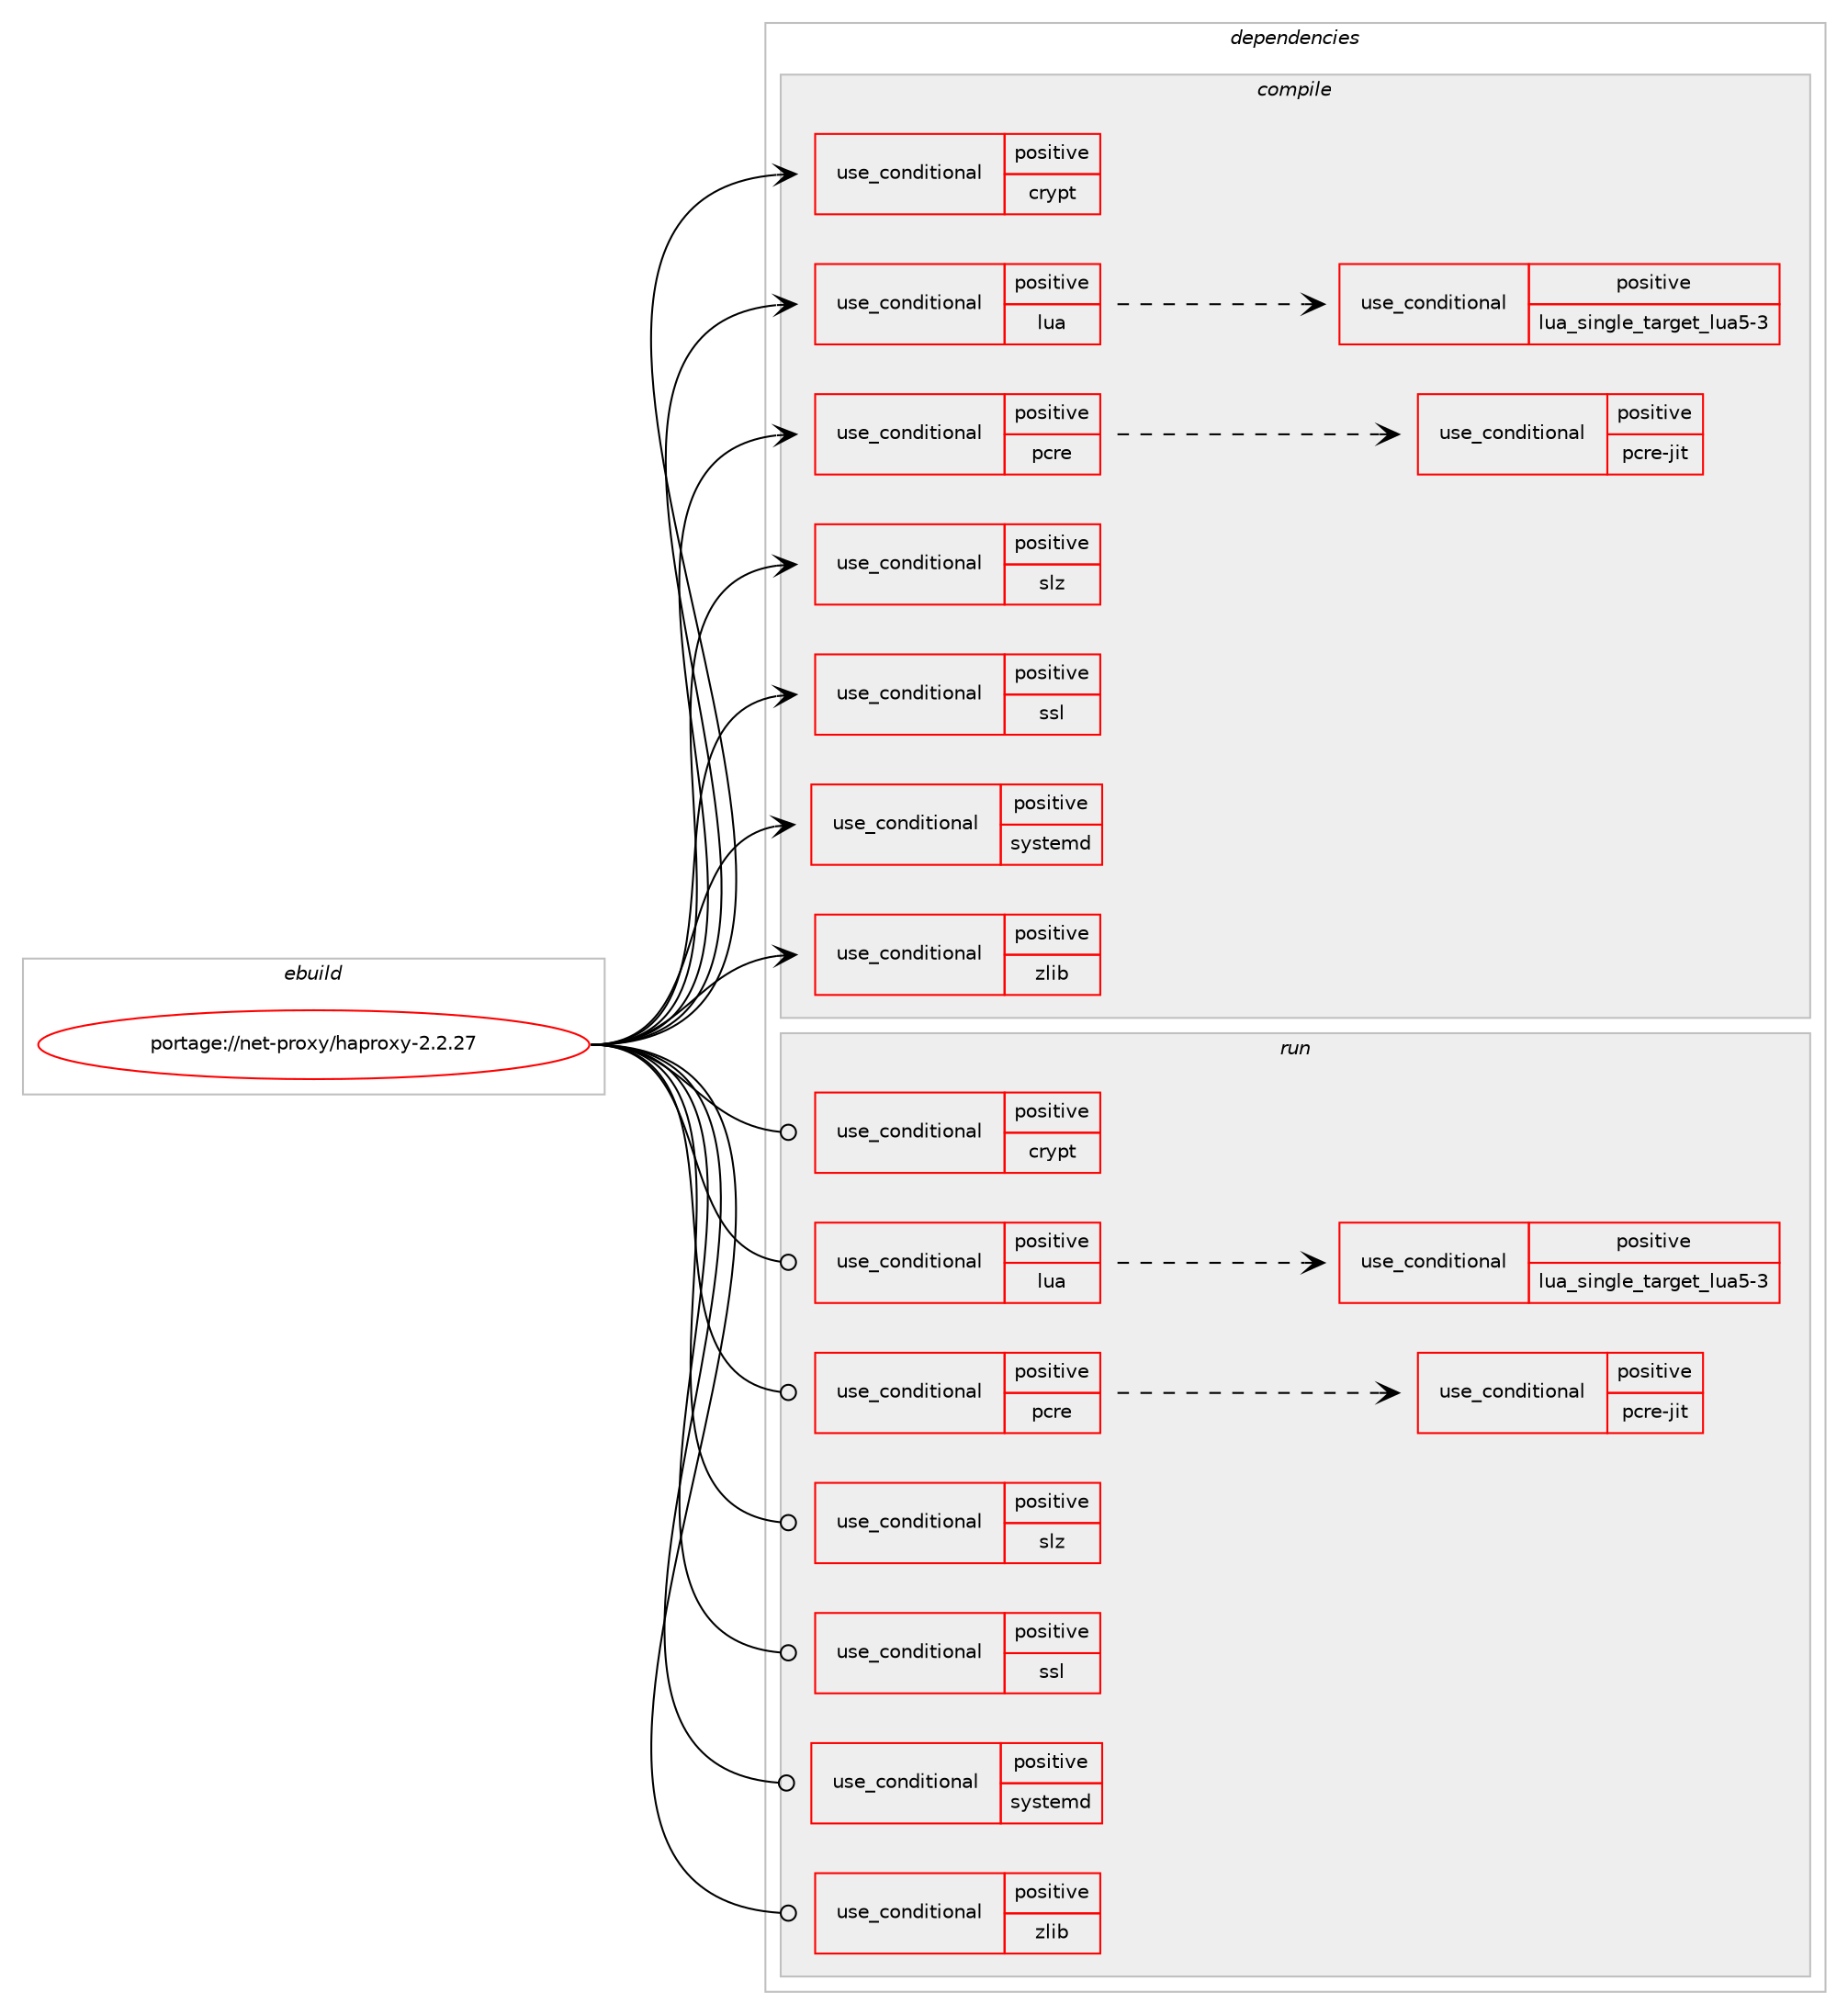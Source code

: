 digraph prolog {

# *************
# Graph options
# *************

newrank=true;
concentrate=true;
compound=true;
graph [rankdir=LR,fontname=Helvetica,fontsize=10,ranksep=1.5];#, ranksep=2.5, nodesep=0.2];
edge  [arrowhead=vee];
node  [fontname=Helvetica,fontsize=10];

# **********
# The ebuild
# **********

subgraph cluster_leftcol {
color=gray;
rank=same;
label=<<i>ebuild</i>>;
id [label="portage://net-proxy/haproxy-2.2.27", color=red, width=4, href="../net-proxy/haproxy-2.2.27.svg"];
}

# ****************
# The dependencies
# ****************

subgraph cluster_midcol {
color=gray;
label=<<i>dependencies</i>>;
subgraph cluster_compile {
fillcolor="#eeeeee";
style=filled;
label=<<i>compile</i>>;
subgraph cond121 {
dependency247 [label=<<TABLE BORDER="0" CELLBORDER="1" CELLSPACING="0" CELLPADDING="4"><TR><TD ROWSPAN="3" CELLPADDING="10">use_conditional</TD></TR><TR><TD>positive</TD></TR><TR><TD>crypt</TD></TR></TABLE>>, shape=none, color=red];
# *** BEGIN UNKNOWN DEPENDENCY TYPE (TODO) ***
# dependency247 -> package_dependency(portage://net-proxy/haproxy-2.2.27,install,no,virtual,libcrypt,none,[,,],any_same_slot,[])
# *** END UNKNOWN DEPENDENCY TYPE (TODO) ***

}
id:e -> dependency247:w [weight=20,style="solid",arrowhead="vee"];
subgraph cond122 {
dependency248 [label=<<TABLE BORDER="0" CELLBORDER="1" CELLSPACING="0" CELLPADDING="4"><TR><TD ROWSPAN="3" CELLPADDING="10">use_conditional</TD></TR><TR><TD>positive</TD></TR><TR><TD>lua</TD></TR></TABLE>>, shape=none, color=red];
subgraph cond123 {
dependency249 [label=<<TABLE BORDER="0" CELLBORDER="1" CELLSPACING="0" CELLPADDING="4"><TR><TD ROWSPAN="3" CELLPADDING="10">use_conditional</TD></TR><TR><TD>positive</TD></TR><TR><TD>lua_single_target_lua5-3</TD></TR></TABLE>>, shape=none, color=red];
# *** BEGIN UNKNOWN DEPENDENCY TYPE (TODO) ***
# dependency249 -> package_dependency(portage://net-proxy/haproxy-2.2.27,install,no,dev-lang,lua,none,[,,],[slot(5.3)],[])
# *** END UNKNOWN DEPENDENCY TYPE (TODO) ***

}
dependency248:e -> dependency249:w [weight=20,style="dashed",arrowhead="vee"];
}
id:e -> dependency248:w [weight=20,style="solid",arrowhead="vee"];
subgraph cond124 {
dependency250 [label=<<TABLE BORDER="0" CELLBORDER="1" CELLSPACING="0" CELLPADDING="4"><TR><TD ROWSPAN="3" CELLPADDING="10">use_conditional</TD></TR><TR><TD>positive</TD></TR><TR><TD>pcre</TD></TR></TABLE>>, shape=none, color=red];
# *** BEGIN UNKNOWN DEPENDENCY TYPE (TODO) ***
# dependency250 -> package_dependency(portage://net-proxy/haproxy-2.2.27,install,no,dev-libs,libpcre2,none,[,,],any_same_slot,[])
# *** END UNKNOWN DEPENDENCY TYPE (TODO) ***

subgraph cond125 {
dependency251 [label=<<TABLE BORDER="0" CELLBORDER="1" CELLSPACING="0" CELLPADDING="4"><TR><TD ROWSPAN="3" CELLPADDING="10">use_conditional</TD></TR><TR><TD>positive</TD></TR><TR><TD>pcre-jit</TD></TR></TABLE>>, shape=none, color=red];
# *** BEGIN UNKNOWN DEPENDENCY TYPE (TODO) ***
# dependency251 -> package_dependency(portage://net-proxy/haproxy-2.2.27,install,no,dev-libs,libpcre2,none,[,,],any_same_slot,[use(enable(jit),none)])
# *** END UNKNOWN DEPENDENCY TYPE (TODO) ***

}
dependency250:e -> dependency251:w [weight=20,style="dashed",arrowhead="vee"];
}
id:e -> dependency250:w [weight=20,style="solid",arrowhead="vee"];
subgraph cond126 {
dependency252 [label=<<TABLE BORDER="0" CELLBORDER="1" CELLSPACING="0" CELLPADDING="4"><TR><TD ROWSPAN="3" CELLPADDING="10">use_conditional</TD></TR><TR><TD>positive</TD></TR><TR><TD>slz</TD></TR></TABLE>>, shape=none, color=red];
# *** BEGIN UNKNOWN DEPENDENCY TYPE (TODO) ***
# dependency252 -> package_dependency(portage://net-proxy/haproxy-2.2.27,install,no,dev-libs,libslz,none,[,,],any_same_slot,[])
# *** END UNKNOWN DEPENDENCY TYPE (TODO) ***

}
id:e -> dependency252:w [weight=20,style="solid",arrowhead="vee"];
subgraph cond127 {
dependency253 [label=<<TABLE BORDER="0" CELLBORDER="1" CELLSPACING="0" CELLPADDING="4"><TR><TD ROWSPAN="3" CELLPADDING="10">use_conditional</TD></TR><TR><TD>positive</TD></TR><TR><TD>ssl</TD></TR></TABLE>>, shape=none, color=red];
# *** BEGIN UNKNOWN DEPENDENCY TYPE (TODO) ***
# dependency253 -> package_dependency(portage://net-proxy/haproxy-2.2.27,install,no,dev-libs,openssl,none,[,,],[slot(0),equal],[])
# *** END UNKNOWN DEPENDENCY TYPE (TODO) ***

}
id:e -> dependency253:w [weight=20,style="solid",arrowhead="vee"];
subgraph cond128 {
dependency254 [label=<<TABLE BORDER="0" CELLBORDER="1" CELLSPACING="0" CELLPADDING="4"><TR><TD ROWSPAN="3" CELLPADDING="10">use_conditional</TD></TR><TR><TD>positive</TD></TR><TR><TD>systemd</TD></TR></TABLE>>, shape=none, color=red];
# *** BEGIN UNKNOWN DEPENDENCY TYPE (TODO) ***
# dependency254 -> package_dependency(portage://net-proxy/haproxy-2.2.27,install,no,sys-apps,systemd,none,[,,],[],[])
# *** END UNKNOWN DEPENDENCY TYPE (TODO) ***

}
id:e -> dependency254:w [weight=20,style="solid",arrowhead="vee"];
subgraph cond129 {
dependency255 [label=<<TABLE BORDER="0" CELLBORDER="1" CELLSPACING="0" CELLPADDING="4"><TR><TD ROWSPAN="3" CELLPADDING="10">use_conditional</TD></TR><TR><TD>positive</TD></TR><TR><TD>zlib</TD></TR></TABLE>>, shape=none, color=red];
# *** BEGIN UNKNOWN DEPENDENCY TYPE (TODO) ***
# dependency255 -> package_dependency(portage://net-proxy/haproxy-2.2.27,install,no,sys-libs,zlib,none,[,,],[],[])
# *** END UNKNOWN DEPENDENCY TYPE (TODO) ***

}
id:e -> dependency255:w [weight=20,style="solid",arrowhead="vee"];
}
subgraph cluster_compileandrun {
fillcolor="#eeeeee";
style=filled;
label=<<i>compile and run</i>>;
}
subgraph cluster_run {
fillcolor="#eeeeee";
style=filled;
label=<<i>run</i>>;
subgraph cond130 {
dependency256 [label=<<TABLE BORDER="0" CELLBORDER="1" CELLSPACING="0" CELLPADDING="4"><TR><TD ROWSPAN="3" CELLPADDING="10">use_conditional</TD></TR><TR><TD>positive</TD></TR><TR><TD>crypt</TD></TR></TABLE>>, shape=none, color=red];
# *** BEGIN UNKNOWN DEPENDENCY TYPE (TODO) ***
# dependency256 -> package_dependency(portage://net-proxy/haproxy-2.2.27,run,no,virtual,libcrypt,none,[,,],any_same_slot,[])
# *** END UNKNOWN DEPENDENCY TYPE (TODO) ***

}
id:e -> dependency256:w [weight=20,style="solid",arrowhead="odot"];
subgraph cond131 {
dependency257 [label=<<TABLE BORDER="0" CELLBORDER="1" CELLSPACING="0" CELLPADDING="4"><TR><TD ROWSPAN="3" CELLPADDING="10">use_conditional</TD></TR><TR><TD>positive</TD></TR><TR><TD>lua</TD></TR></TABLE>>, shape=none, color=red];
subgraph cond132 {
dependency258 [label=<<TABLE BORDER="0" CELLBORDER="1" CELLSPACING="0" CELLPADDING="4"><TR><TD ROWSPAN="3" CELLPADDING="10">use_conditional</TD></TR><TR><TD>positive</TD></TR><TR><TD>lua_single_target_lua5-3</TD></TR></TABLE>>, shape=none, color=red];
# *** BEGIN UNKNOWN DEPENDENCY TYPE (TODO) ***
# dependency258 -> package_dependency(portage://net-proxy/haproxy-2.2.27,run,no,dev-lang,lua,none,[,,],[slot(5.3)],[])
# *** END UNKNOWN DEPENDENCY TYPE (TODO) ***

}
dependency257:e -> dependency258:w [weight=20,style="dashed",arrowhead="vee"];
}
id:e -> dependency257:w [weight=20,style="solid",arrowhead="odot"];
subgraph cond133 {
dependency259 [label=<<TABLE BORDER="0" CELLBORDER="1" CELLSPACING="0" CELLPADDING="4"><TR><TD ROWSPAN="3" CELLPADDING="10">use_conditional</TD></TR><TR><TD>positive</TD></TR><TR><TD>pcre</TD></TR></TABLE>>, shape=none, color=red];
# *** BEGIN UNKNOWN DEPENDENCY TYPE (TODO) ***
# dependency259 -> package_dependency(portage://net-proxy/haproxy-2.2.27,run,no,dev-libs,libpcre2,none,[,,],any_same_slot,[])
# *** END UNKNOWN DEPENDENCY TYPE (TODO) ***

subgraph cond134 {
dependency260 [label=<<TABLE BORDER="0" CELLBORDER="1" CELLSPACING="0" CELLPADDING="4"><TR><TD ROWSPAN="3" CELLPADDING="10">use_conditional</TD></TR><TR><TD>positive</TD></TR><TR><TD>pcre-jit</TD></TR></TABLE>>, shape=none, color=red];
# *** BEGIN UNKNOWN DEPENDENCY TYPE (TODO) ***
# dependency260 -> package_dependency(portage://net-proxy/haproxy-2.2.27,run,no,dev-libs,libpcre2,none,[,,],any_same_slot,[use(enable(jit),none)])
# *** END UNKNOWN DEPENDENCY TYPE (TODO) ***

}
dependency259:e -> dependency260:w [weight=20,style="dashed",arrowhead="vee"];
}
id:e -> dependency259:w [weight=20,style="solid",arrowhead="odot"];
subgraph cond135 {
dependency261 [label=<<TABLE BORDER="0" CELLBORDER="1" CELLSPACING="0" CELLPADDING="4"><TR><TD ROWSPAN="3" CELLPADDING="10">use_conditional</TD></TR><TR><TD>positive</TD></TR><TR><TD>slz</TD></TR></TABLE>>, shape=none, color=red];
# *** BEGIN UNKNOWN DEPENDENCY TYPE (TODO) ***
# dependency261 -> package_dependency(portage://net-proxy/haproxy-2.2.27,run,no,dev-libs,libslz,none,[,,],any_same_slot,[])
# *** END UNKNOWN DEPENDENCY TYPE (TODO) ***

}
id:e -> dependency261:w [weight=20,style="solid",arrowhead="odot"];
subgraph cond136 {
dependency262 [label=<<TABLE BORDER="0" CELLBORDER="1" CELLSPACING="0" CELLPADDING="4"><TR><TD ROWSPAN="3" CELLPADDING="10">use_conditional</TD></TR><TR><TD>positive</TD></TR><TR><TD>ssl</TD></TR></TABLE>>, shape=none, color=red];
# *** BEGIN UNKNOWN DEPENDENCY TYPE (TODO) ***
# dependency262 -> package_dependency(portage://net-proxy/haproxy-2.2.27,run,no,dev-libs,openssl,none,[,,],[slot(0),equal],[])
# *** END UNKNOWN DEPENDENCY TYPE (TODO) ***

}
id:e -> dependency262:w [weight=20,style="solid",arrowhead="odot"];
subgraph cond137 {
dependency263 [label=<<TABLE BORDER="0" CELLBORDER="1" CELLSPACING="0" CELLPADDING="4"><TR><TD ROWSPAN="3" CELLPADDING="10">use_conditional</TD></TR><TR><TD>positive</TD></TR><TR><TD>systemd</TD></TR></TABLE>>, shape=none, color=red];
# *** BEGIN UNKNOWN DEPENDENCY TYPE (TODO) ***
# dependency263 -> package_dependency(portage://net-proxy/haproxy-2.2.27,run,no,sys-apps,systemd,none,[,,],[],[])
# *** END UNKNOWN DEPENDENCY TYPE (TODO) ***

}
id:e -> dependency263:w [weight=20,style="solid",arrowhead="odot"];
subgraph cond138 {
dependency264 [label=<<TABLE BORDER="0" CELLBORDER="1" CELLSPACING="0" CELLPADDING="4"><TR><TD ROWSPAN="3" CELLPADDING="10">use_conditional</TD></TR><TR><TD>positive</TD></TR><TR><TD>zlib</TD></TR></TABLE>>, shape=none, color=red];
# *** BEGIN UNKNOWN DEPENDENCY TYPE (TODO) ***
# dependency264 -> package_dependency(portage://net-proxy/haproxy-2.2.27,run,no,sys-libs,zlib,none,[,,],[],[])
# *** END UNKNOWN DEPENDENCY TYPE (TODO) ***

}
id:e -> dependency264:w [weight=20,style="solid",arrowhead="odot"];
# *** BEGIN UNKNOWN DEPENDENCY TYPE (TODO) ***
# id -> package_dependency(portage://net-proxy/haproxy-2.2.27,run,no,acct-group,haproxy,none,[,,],[],[])
# *** END UNKNOWN DEPENDENCY TYPE (TODO) ***

# *** BEGIN UNKNOWN DEPENDENCY TYPE (TODO) ***
# id -> package_dependency(portage://net-proxy/haproxy-2.2.27,run,no,acct-user,haproxy,none,[,,],[],[])
# *** END UNKNOWN DEPENDENCY TYPE (TODO) ***

}
}

# **************
# The candidates
# **************

subgraph cluster_choices {
rank=same;
color=gray;
label=<<i>candidates</i>>;

}

}
